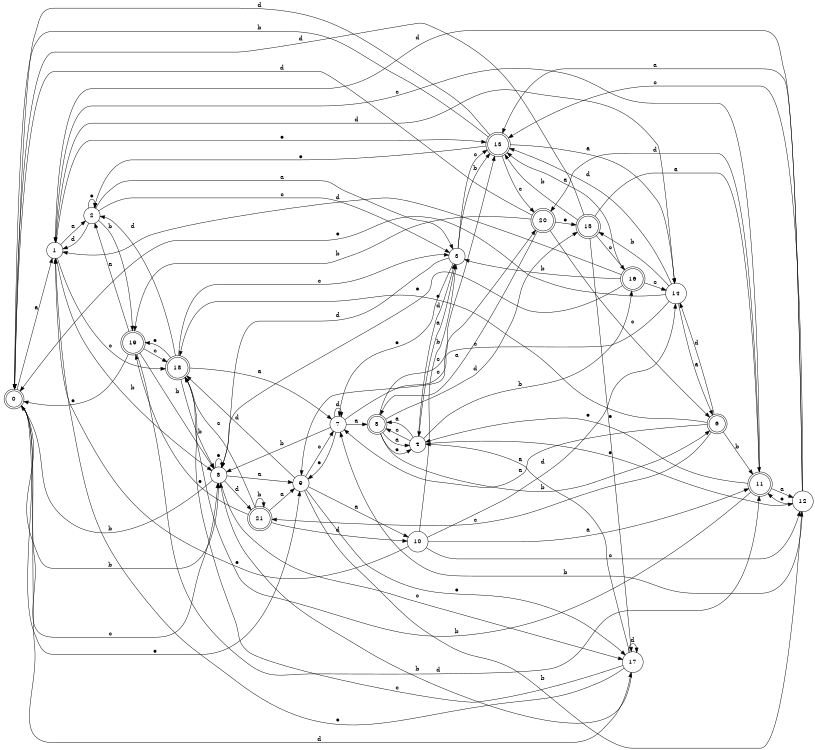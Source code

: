 digraph n18_10 {
__start0 [label="" shape="none"];

rankdir=LR;
size="8,5";

s0 [style="rounded,filled", color="black", fillcolor="white" shape="doublecircle", label="0"];
s1 [style="filled", color="black", fillcolor="white" shape="circle", label="1"];
s2 [style="filled", color="black", fillcolor="white" shape="circle", label="2"];
s3 [style="filled", color="black", fillcolor="white" shape="circle", label="3"];
s4 [style="filled", color="black", fillcolor="white" shape="circle", label="4"];
s5 [style="rounded,filled", color="black", fillcolor="white" shape="doublecircle", label="5"];
s6 [style="rounded,filled", color="black", fillcolor="white" shape="doublecircle", label="6"];
s7 [style="filled", color="black", fillcolor="white" shape="circle", label="7"];
s8 [style="filled", color="black", fillcolor="white" shape="circle", label="8"];
s9 [style="filled", color="black", fillcolor="white" shape="circle", label="9"];
s10 [style="filled", color="black", fillcolor="white" shape="circle", label="10"];
s11 [style="rounded,filled", color="black", fillcolor="white" shape="doublecircle", label="11"];
s12 [style="filled", color="black", fillcolor="white" shape="circle", label="12"];
s13 [style="rounded,filled", color="black", fillcolor="white" shape="doublecircle", label="13"];
s14 [style="filled", color="black", fillcolor="white" shape="circle", label="14"];
s15 [style="rounded,filled", color="black", fillcolor="white" shape="doublecircle", label="15"];
s16 [style="rounded,filled", color="black", fillcolor="white" shape="doublecircle", label="16"];
s17 [style="filled", color="black", fillcolor="white" shape="circle", label="17"];
s18 [style="rounded,filled", color="black", fillcolor="white" shape="doublecircle", label="18"];
s19 [style="rounded,filled", color="black", fillcolor="white" shape="doublecircle", label="19"];
s20 [style="rounded,filled", color="black", fillcolor="white" shape="doublecircle", label="20"];
s21 [style="rounded,filled", color="black", fillcolor="white" shape="doublecircle", label="21"];
s0 -> s1 [label="a"];
s0 -> s8 [label="b"];
s0 -> s8 [label="c"];
s0 -> s17 [label="d"];
s0 -> s9 [label="e"];
s1 -> s2 [label="a"];
s1 -> s8 [label="b"];
s1 -> s18 [label="c"];
s1 -> s14 [label="d"];
s1 -> s13 [label="e"];
s2 -> s3 [label="a"];
s2 -> s19 [label="b"];
s2 -> s3 [label="c"];
s2 -> s1 [label="d"];
s2 -> s2 [label="e"];
s3 -> s4 [label="a"];
s3 -> s13 [label="b"];
s3 -> s13 [label="c"];
s3 -> s8 [label="d"];
s3 -> s7 [label="e"];
s4 -> s5 [label="a"];
s4 -> s16 [label="b"];
s4 -> s5 [label="c"];
s4 -> s3 [label="d"];
s4 -> s12 [label="e"];
s5 -> s4 [label="a"];
s5 -> s6 [label="b"];
s5 -> s13 [label="c"];
s5 -> s15 [label="d"];
s5 -> s4 [label="e"];
s6 -> s7 [label="a"];
s6 -> s11 [label="b"];
s6 -> s21 [label="c"];
s6 -> s14 [label="d"];
s6 -> s18 [label="e"];
s7 -> s5 [label="a"];
s7 -> s8 [label="b"];
s7 -> s20 [label="c"];
s7 -> s7 [label="d"];
s7 -> s9 [label="e"];
s8 -> s9 [label="a"];
s8 -> s0 [label="b"];
s8 -> s17 [label="c"];
s8 -> s21 [label="d"];
s8 -> s8 [label="e"];
s9 -> s10 [label="a"];
s9 -> s12 [label="b"];
s9 -> s7 [label="c"];
s9 -> s18 [label="d"];
s9 -> s17 [label="e"];
s10 -> s11 [label="a"];
s10 -> s3 [label="b"];
s10 -> s12 [label="c"];
s10 -> s14 [label="d"];
s10 -> s1 [label="e"];
s11 -> s12 [label="a"];
s11 -> s18 [label="b"];
s11 -> s1 [label="c"];
s11 -> s20 [label="d"];
s11 -> s4 [label="e"];
s12 -> s13 [label="a"];
s12 -> s7 [label="b"];
s12 -> s13 [label="c"];
s12 -> s1 [label="d"];
s12 -> s11 [label="e"];
s13 -> s14 [label="a"];
s13 -> s0 [label="b"];
s13 -> s20 [label="c"];
s13 -> s0 [label="d"];
s13 -> s2 [label="e"];
s14 -> s6 [label="a"];
s14 -> s15 [label="b"];
s14 -> s9 [label="c"];
s14 -> s13 [label="d"];
s14 -> s0 [label="e"];
s15 -> s11 [label="a"];
s15 -> s13 [label="b"];
s15 -> s16 [label="c"];
s15 -> s0 [label="d"];
s15 -> s17 [label="e"];
s16 -> s13 [label="a"];
s16 -> s3 [label="b"];
s16 -> s14 [label="c"];
s16 -> s1 [label="d"];
s16 -> s8 [label="e"];
s17 -> s4 [label="a"];
s17 -> s8 [label="b"];
s17 -> s18 [label="c"];
s17 -> s17 [label="d"];
s17 -> s1 [label="e"];
s18 -> s7 [label="a"];
s18 -> s8 [label="b"];
s18 -> s3 [label="c"];
s18 -> s2 [label="d"];
s18 -> s19 [label="e"];
s19 -> s2 [label="a"];
s19 -> s8 [label="b"];
s19 -> s18 [label="c"];
s19 -> s11 [label="d"];
s19 -> s0 [label="e"];
s20 -> s5 [label="a"];
s20 -> s19 [label="b"];
s20 -> s6 [label="c"];
s20 -> s0 [label="d"];
s20 -> s15 [label="e"];
s21 -> s9 [label="a"];
s21 -> s21 [label="b"];
s21 -> s18 [label="c"];
s21 -> s10 [label="d"];
s21 -> s19 [label="e"];

}